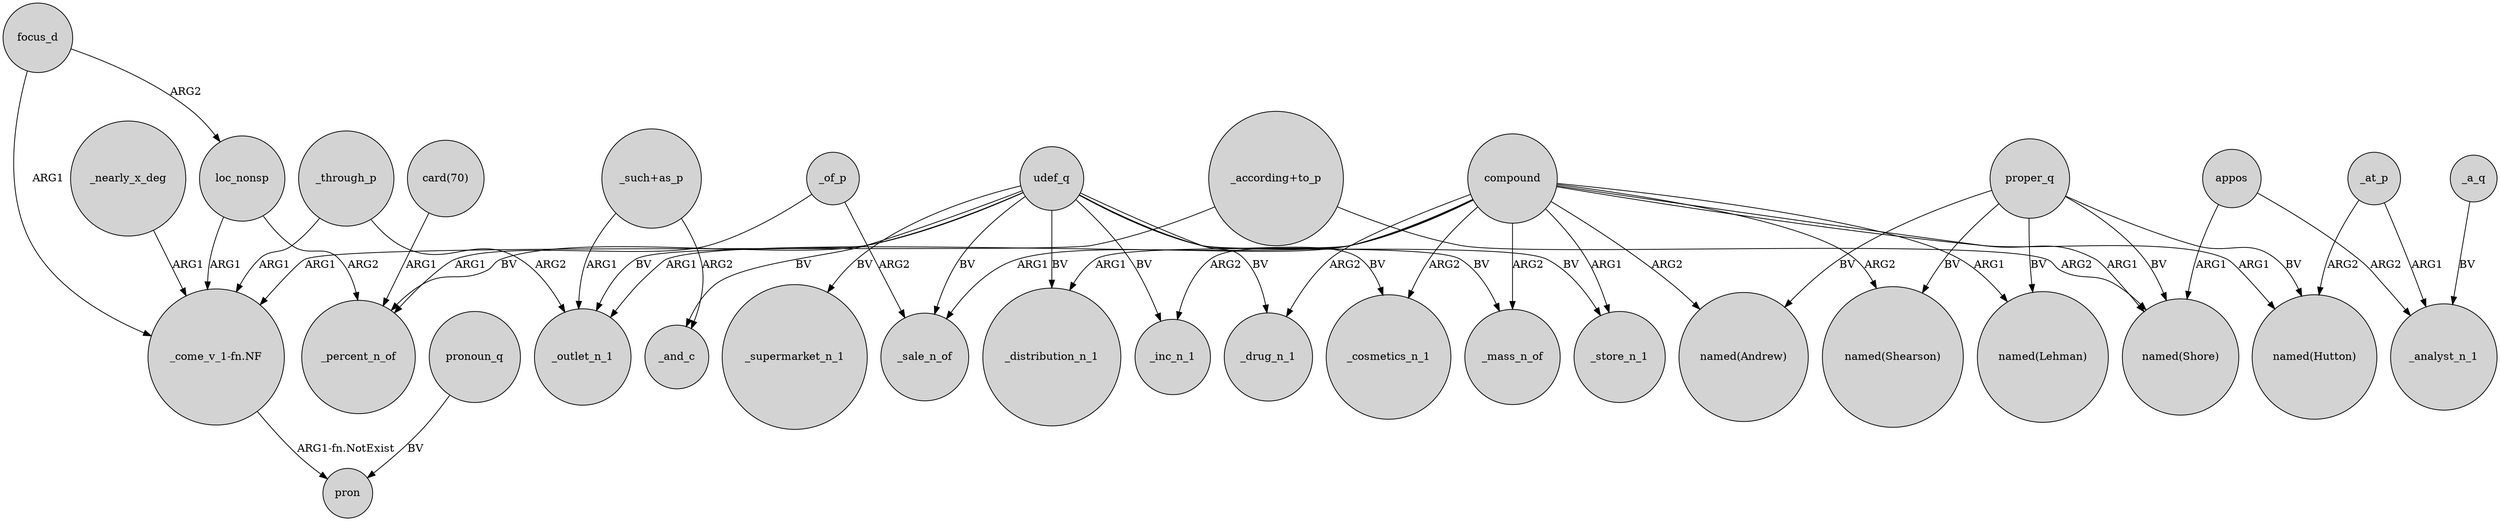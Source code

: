 digraph {
	node [shape=circle style=filled]
	focus_d -> loc_nonsp [label=ARG2]
	udef_q -> _store_n_1 [label=BV]
	udef_q -> _inc_n_1 [label=BV]
	compound -> _store_n_1 [label=ARG1]
	proper_q -> "named(Shearson)" [label=BV]
	_at_p -> "named(Hutton)" [label=ARG2]
	udef_q -> _mass_n_of [label=BV]
	proper_q -> "named(Shore)" [label=BV]
	udef_q -> _distribution_n_1 [label=BV]
	compound -> "named(Andrew)" [label=ARG2]
	_nearly_x_deg -> "_come_v_1-fn.NF" [label=ARG1]
	udef_q -> _drug_n_1 [label=BV]
	proper_q -> "named(Andrew)" [label=BV]
	_of_p -> _sale_n_of [label=ARG2]
	compound -> _distribution_n_1 [label=ARG1]
	proper_q -> "named(Hutton)" [label=BV]
	compound -> _mass_n_of [label=ARG2]
	_of_p -> _percent_n_of [label=ARG1]
	proper_q -> "named(Lehman)" [label=BV]
	_at_p -> _analyst_n_1 [label=ARG1]
	pronoun_q -> pron [label=BV]
	appos -> _analyst_n_1 [label=ARG2]
	"_such+as_p" -> _and_c [label=ARG2]
	_through_p -> _outlet_n_1 [label=ARG2]
	loc_nonsp -> _percent_n_of [label=ARG2]
	"card(70)" -> _percent_n_of [label=ARG1]
	compound -> _outlet_n_1 [label=ARG1]
	"_such+as_p" -> _outlet_n_1 [label=ARG1]
	loc_nonsp -> "_come_v_1-fn.NF" [label=ARG1]
	compound -> _drug_n_1 [label=ARG2]
	compound -> "named(Shore)" [label=ARG1]
	udef_q -> _cosmetics_n_1 [label=BV]
	udef_q -> _sale_n_of [label=BV]
	focus_d -> "_come_v_1-fn.NF" [label=ARG1]
	compound -> "named(Shearson)" [label=ARG2]
	appos -> "named(Shore)" [label=ARG1]
	"_according+to_p" -> "_come_v_1-fn.NF" [label=ARG1]
	_a_q -> _analyst_n_1 [label=BV]
	udef_q -> _percent_n_of [label=BV]
	compound -> _cosmetics_n_1 [label=ARG2]
	udef_q -> _supermarket_n_1 [label=BV]
	udef_q -> _and_c [label=BV]
	compound -> "named(Lehman)" [label=ARG1]
	"_according+to_p" -> "named(Shore)" [label=ARG2]
	compound -> _inc_n_1 [label=ARG2]
	compound -> "named(Hutton)" [label=ARG1]
	compound -> _sale_n_of [label=ARG1]
	udef_q -> _outlet_n_1 [label=BV]
	_through_p -> "_come_v_1-fn.NF" [label=ARG1]
	"_come_v_1-fn.NF" -> pron [label="ARG1-fn.NotExist"]
}
